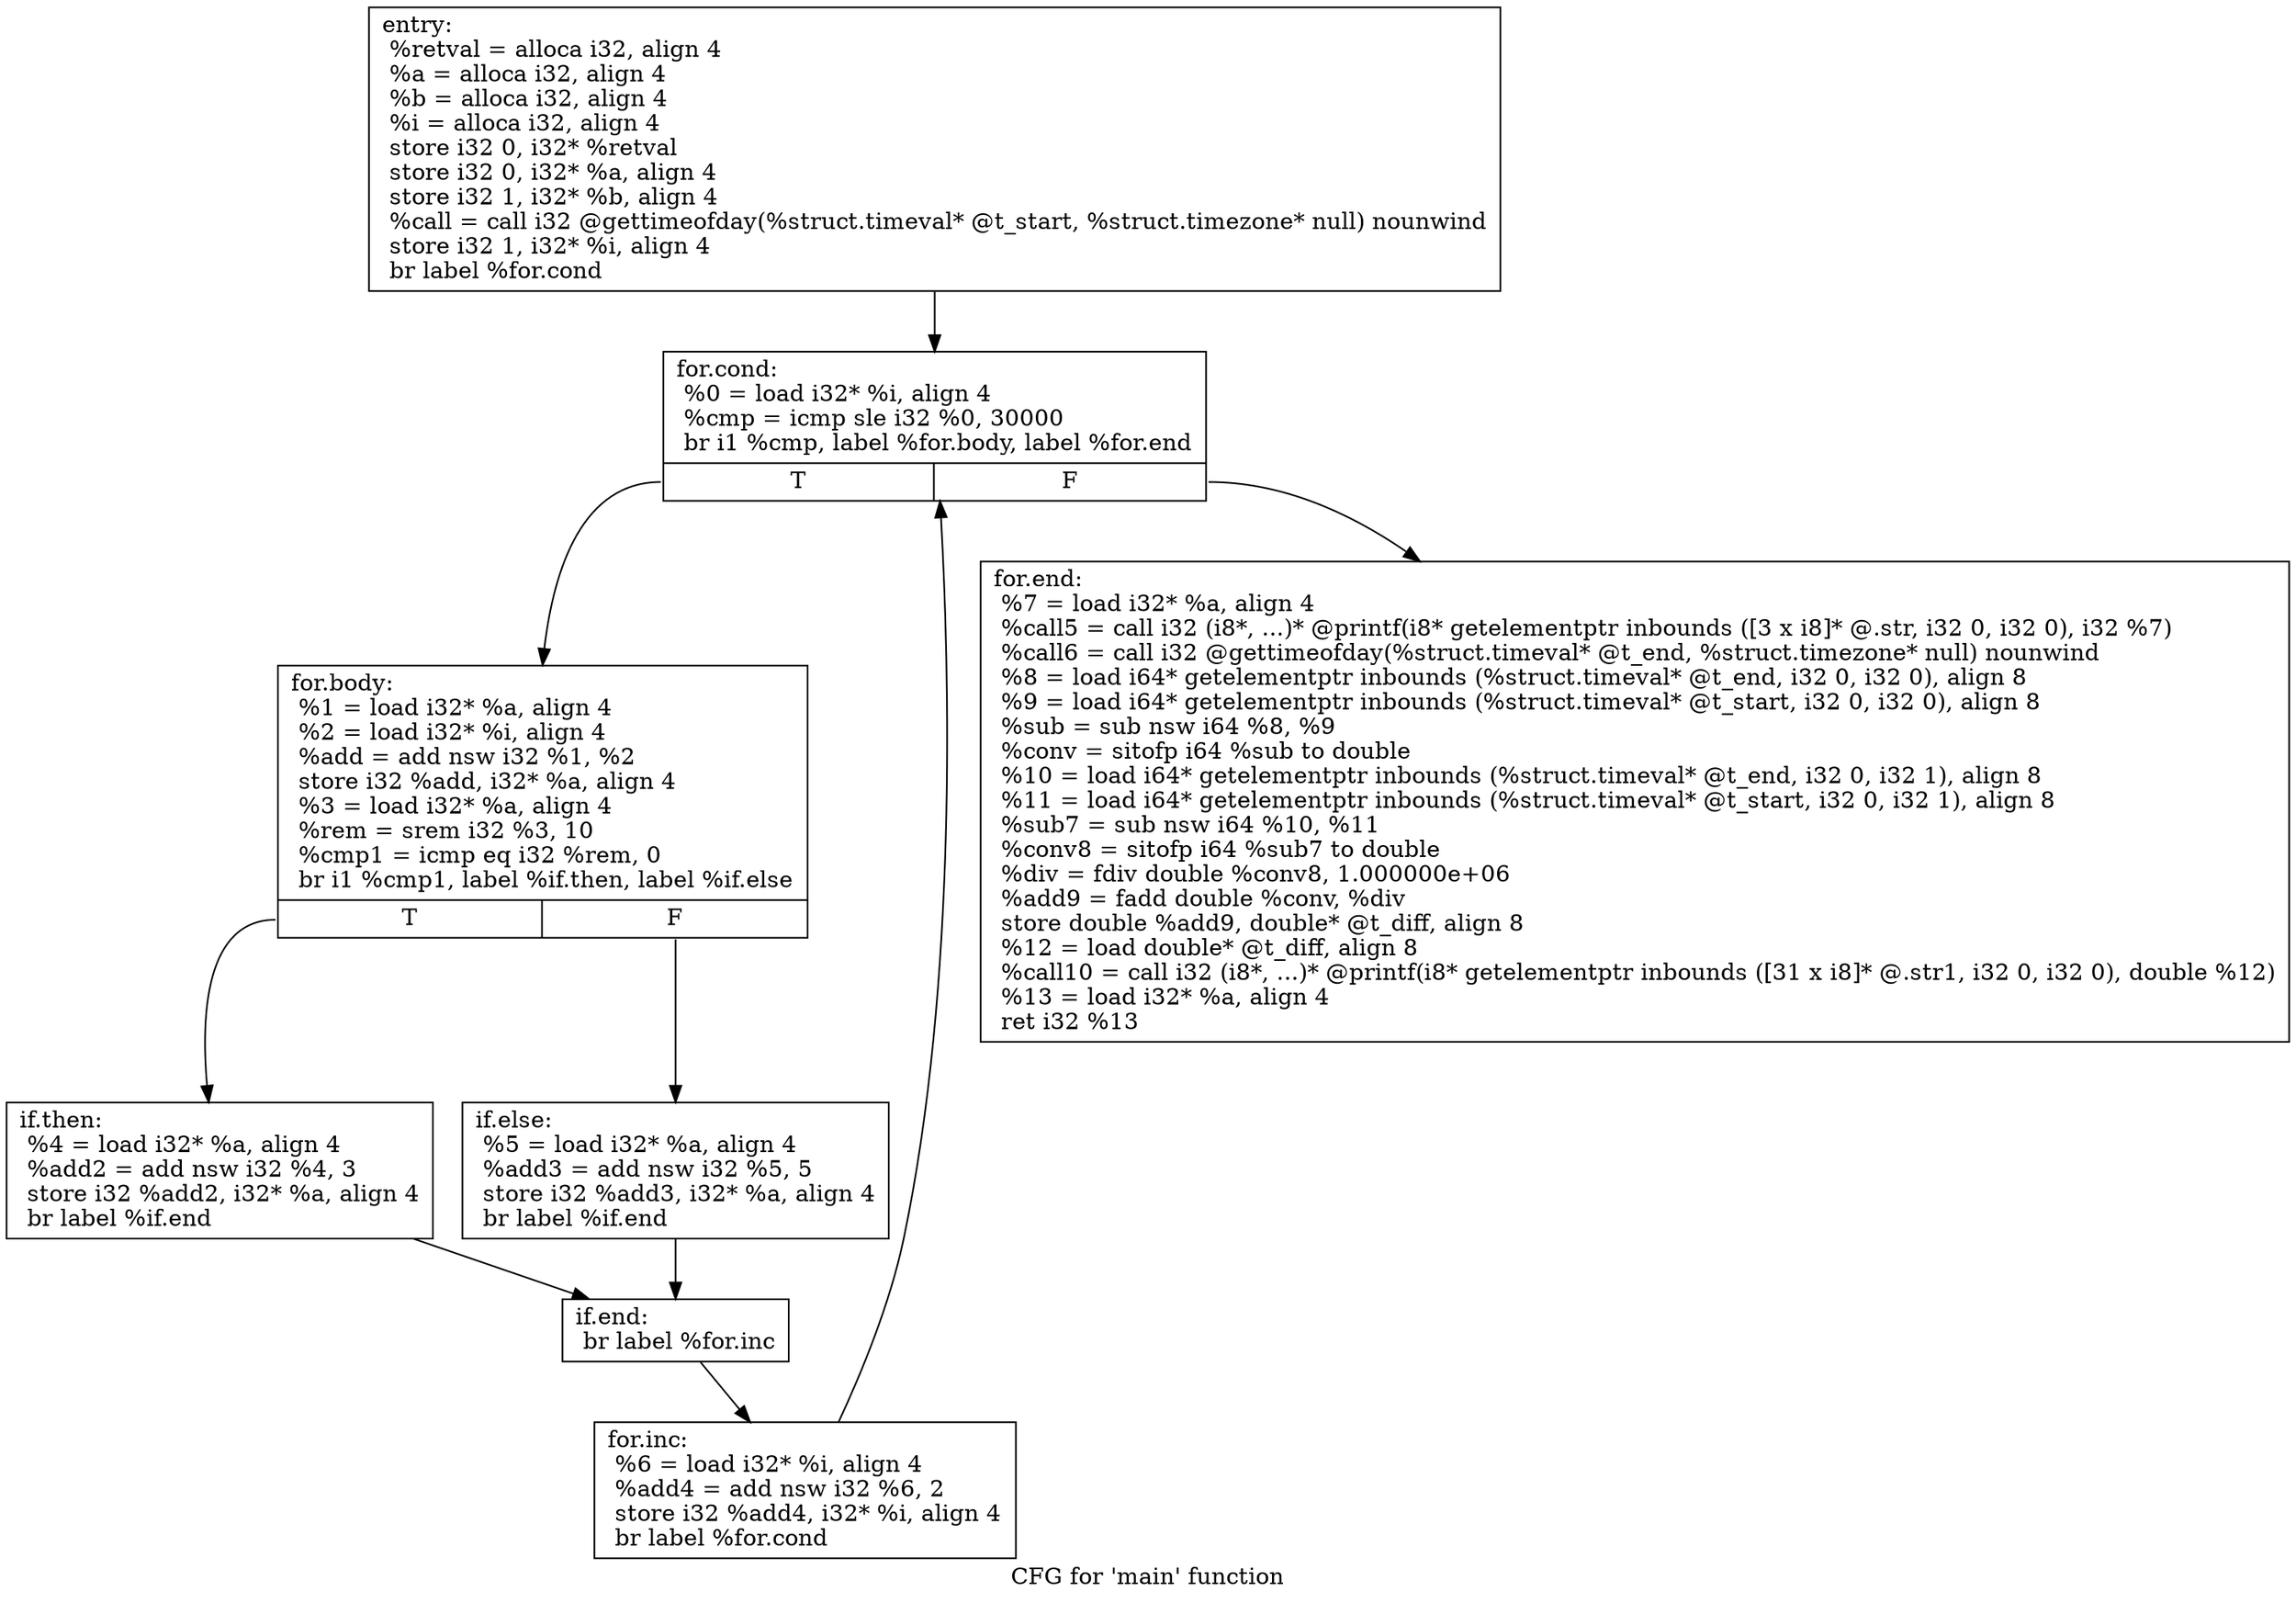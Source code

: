 digraph "CFG for 'main' function" {
	label="CFG for 'main' function";

	Node0x2e6d020 [shape=record,label="{entry:\l  %retval = alloca i32, align 4\l  %a = alloca i32, align 4\l  %b = alloca i32, align 4\l  %i = alloca i32, align 4\l  store i32 0, i32* %retval\l  store i32 0, i32* %a, align 4\l  store i32 1, i32* %b, align 4\l  %call = call i32 @gettimeofday(%struct.timeval* @t_start, %struct.timezone* null) nounwind\l  store i32 1, i32* %i, align 4\l  br label %for.cond\l}"];
	Node0x2e6d020 -> Node0x2e6be90;
	Node0x2e6be90 [shape=record,label="{for.cond:                                         \l  %0 = load i32* %i, align 4\l  %cmp = icmp sle i32 %0, 30000\l  br i1 %cmp, label %for.body, label %for.end\l|{<s0>T|<s1>F}}"];
	Node0x2e6be90:s0 -> Node0x2e6bef0;
	Node0x2e6be90:s1 -> Node0x2e690b0;
	Node0x2e6bef0 [shape=record,label="{for.body:                                         \l  %1 = load i32* %a, align 4\l  %2 = load i32* %i, align 4\l  %add = add nsw i32 %1, %2\l  store i32 %add, i32* %a, align 4\l  %3 = load i32* %a, align 4\l  %rem = srem i32 %3, 10\l  %cmp1 = icmp eq i32 %rem, 0\l  br i1 %cmp1, label %if.then, label %if.else\l|{<s0>T|<s1>F}}"];
	Node0x2e6bef0:s0 -> Node0x2e6bf50;
	Node0x2e6bef0:s1 -> Node0x2e6bfb0;
	Node0x2e6bf50 [shape=record,label="{if.then:                                          \l  %4 = load i32* %a, align 4\l  %add2 = add nsw i32 %4, 3\l  store i32 %add2, i32* %a, align 4\l  br label %if.end\l}"];
	Node0x2e6bf50 -> Node0x2e6c010;
	Node0x2e6bfb0 [shape=record,label="{if.else:                                          \l  %5 = load i32* %a, align 4\l  %add3 = add nsw i32 %5, 5\l  store i32 %add3, i32* %a, align 4\l  br label %if.end\l}"];
	Node0x2e6bfb0 -> Node0x2e6c010;
	Node0x2e6c010 [shape=record,label="{if.end:                                           \l  br label %for.inc\l}"];
	Node0x2e6c010 -> Node0x2e6c070;
	Node0x2e6c070 [shape=record,label="{for.inc:                                          \l  %6 = load i32* %i, align 4\l  %add4 = add nsw i32 %6, 2\l  store i32 %add4, i32* %i, align 4\l  br label %for.cond\l}"];
	Node0x2e6c070 -> Node0x2e6be90;
	Node0x2e690b0 [shape=record,label="{for.end:                                          \l  %7 = load i32* %a, align 4\l  %call5 = call i32 (i8*, ...)* @printf(i8* getelementptr inbounds ([3 x i8]* @.str, i32 0, i32 0), i32 %7)\l  %call6 = call i32 @gettimeofday(%struct.timeval* @t_end, %struct.timezone* null) nounwind\l  %8 = load i64* getelementptr inbounds (%struct.timeval* @t_end, i32 0, i32 0), align 8\l  %9 = load i64* getelementptr inbounds (%struct.timeval* @t_start, i32 0, i32 0), align 8\l  %sub = sub nsw i64 %8, %9\l  %conv = sitofp i64 %sub to double\l  %10 = load i64* getelementptr inbounds (%struct.timeval* @t_end, i32 0, i32 1), align 8\l  %11 = load i64* getelementptr inbounds (%struct.timeval* @t_start, i32 0, i32 1), align 8\l  %sub7 = sub nsw i64 %10, %11\l  %conv8 = sitofp i64 %sub7 to double\l  %div = fdiv double %conv8, 1.000000e+06\l  %add9 = fadd double %conv, %div\l  store double %add9, double* @t_diff, align 8\l  %12 = load double* @t_diff, align 8\l  %call10 = call i32 (i8*, ...)* @printf(i8* getelementptr inbounds ([31 x i8]* @.str1, i32 0, i32 0), double %12)\l  %13 = load i32* %a, align 4\l  ret i32 %13\l}"];
}
